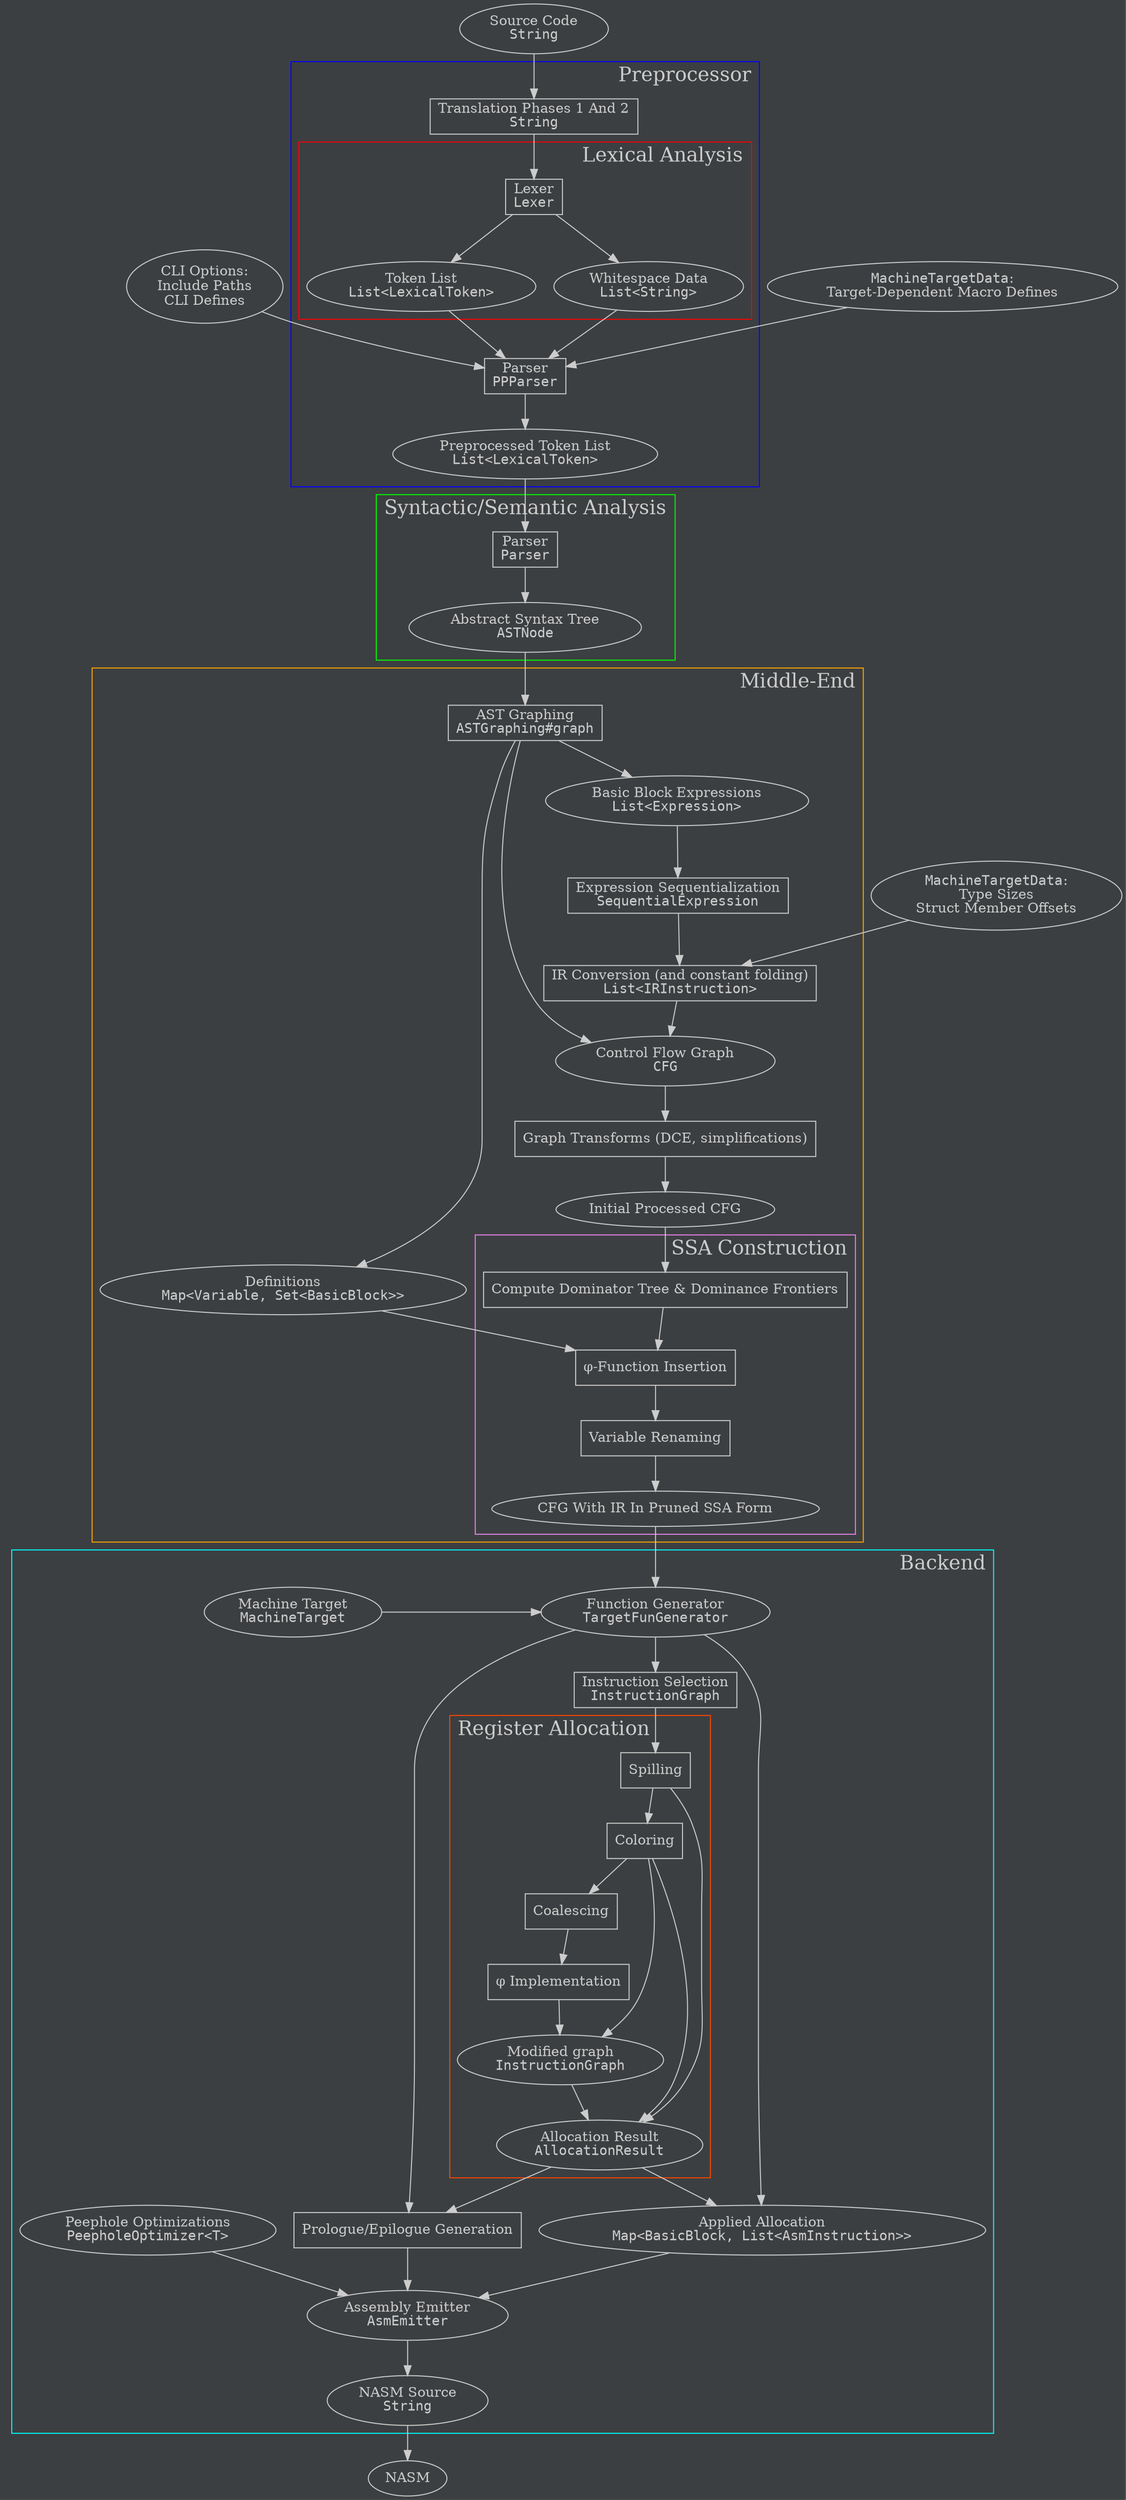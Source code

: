 digraph pipeline {
  graph[bgcolor="#3C3F41FF"];
  node[fontcolor="#CCCCCCFF",color="#CCCCCCFF"];
  edge[color="#CCCCCCFF",fontcolor="#CCCCCCFF"];

  cliOptions[label="CLI Options:\nInclude Paths\nCLI Defines"];
  source[label=<Source Code<br/><font point-size="14" face="monospace">String</font>>];
  targetData1[label=<<font point-size="14" face="monospace">MachineTargetData</font>:<br/>Target-Dependent Macro Defines>];
  targetData2[label=<<font point-size="14" face="monospace">MachineTargetData</font>:<br/>Type Sizes<br/>Struct Member Offsets>];
  lexer[label=<Lexer<br/><font point-size="14" face="monospace">Lexer</font>>,shape=box]
  tokenList[label=<Token List<br/><font point-size="14" face="monospace">List&lt;LexicalToken&gt;</font>>];
  whitespaceList[label=<Whitespace Data<br/><font point-size="14" face="monospace">List&lt;String&gt;</font>>];
  trPhase1And2[label=<Translation Phases 1 And 2<br/><font point-size="14" face="monospace">String</font>>,shape=box];
  ppParser[label=<Parser<br/><font point-size="14" face="monospace">PPParser</font>>,shape=box];
  ppTokens[label=<Preprocessed Token List<br/><font point-size="14" face="monospace">List&lt;LexicalToken&gt;</font>>];
  parser[label=<Parser<br/><font point-size="14" face="monospace">Parser</font>>,shape=box];
  ast[label=<Abstract Syntax Tree<br/><font point-size="14" face="monospace">ASTNode</font>>];
  graphing[label=<AST Graphing<br/><font point-size="14" face="monospace">ASTGraphing#graph</font>>,shape=box];
  definitions[label=<Definitions<br/><font point-size="14" face="monospace">Map&lt;Variable, Set&lt;BasicBlock&gt;&gt;</font>>];
  cfg[label=<Control Flow Graph<br/><font point-size="14" face="monospace">CFG</font>>];
  basicBlockContent[label=<Basic Block Expressions<br/><font point-size="14" face="monospace">List&lt;Expression&gt;</font>>];
  seqExprs[label=<Expression Sequentialization<br/><font point-size="14" face="monospace">SequentialExpression</font>>,shape=box];
  irBuilder[label=<IR Conversion (and constant folding)<br/><font point-size="14" face="monospace">List&lt;IRInstruction&gt;</font>>,shape=box];
  bbTransforms[label="Graph Transforms (DCE, simplifications)",shape=box];
  cfgNodes[label="Initial Processed CFG"];
  domFrontier[label="Compute Dominator Tree & Dominance Frontiers",shape=box];
  phiInsertion[label="φ-Function Insertion",shape=box];
  variableRename[label="Variable Renaming",shape=box];
  ssaFormCFG[label="CFG With IR In Pruned SSA Form"];
  codeGenerator[label=<Function Generator<br/><font point-size="14" face="monospace">TargetFunGenerator</font>>];
  machineTarget[label=<Machine Target<br/><font point-size="14" face="monospace">MachineTarget</font>>];
  isel[label=<Instruction Selection<br/><font point-size="14" face="monospace">InstructionGraph</font>>,shape=box];
  spilling[label="Spilling",shape=box];
  coloring[label="Coloring",shape=box];
  coalescing[label="Coalescing",shape=box];
  phiRemoval[label="φ Implementation",shape=box];
  finalGraph[label=<Modified graph<br/><font point-size="14" face="monospace">InstructionGraph</font>>];
  allocResult[label=<Allocation Result<br/><font point-size="14" face="monospace">AllocationResult</font>>];
  prologueEpilogue[label="Prologue/Epilogue Generation",shape=box];
  appliedAlloc[label=<Applied Allocation<br/><font point-size="14" face="monospace">Map&lt;BasicBlock, List&lt;AsmInstruction&gt;&gt;</font>>];
  peepholeOpt[label=<Peephole Optimizations<br/><font point-size="14" face="monospace">PeepholeOptimizer&lt;T&gt;</font>>];
  asmEmitter[label=<Assembly Emitter<br/><font point-size="14" face="monospace">AsmEmitter</font>>];
  nasmCode[label=<NASM Source<br/><font point-size="14" face="monospace">String</font>>];
  assembler[label="NASM"];

  source -> trPhase1And2 -> lexer;

  lexer -> tokenList -> ppParser;
  lexer -> whitespaceList -> ppParser;

  targetData1 -> ppParser;
  cliOptions -> ppParser;

  ppParser -> ppTokens -> parser -> ast -> graphing;

  graphing -> {cfg, definitions, basicBlockContent};

  basicBlockContent -> seqExprs -> irBuilder;

  targetData2 -> irBuilder;

  irBuilder -> cfg -> bbTransforms -> cfgNodes -> domFrontier;

  {definitions, domFrontier} -> phiInsertion;

  phiInsertion -> variableRename -> ssaFormCFG -> codeGenerator -> isel;

  machineTarget -> codeGenerator[constraint=false];

  isel -> spilling -> coloring -> coalescing -> phiRemoval;

  {coloring, phiRemoval} -> finalGraph -> allocResult;

  {spilling, coloring} -> allocResult;

  {codeGenerator, allocResult} -> {prologueEpilogue, appliedAlloc} -> asmEmitter;

  peepholeOpt -> asmEmitter;

  asmEmitter -> nasmCode -> assembler;

  subgraph cluster_preprocessor {
    trPhase1And2; ppParser; ppTokens;
    subgraph cluster_lex {
      tokenList; lexer; whitespaceList;
      label=<<font color="#CCCCCCFF" point-size="20">Lexical Analysis</font>>;
      labeljust="right";
      color="red";
    }
    label=<<font color="#CCCCCCFF" point-size="20">Preprocessor</font>>;
    labeljust="right";
    color="blue";
  }
  subgraph cluster_parser {
    parser; ast;
    label=<<font color="#CCCCCCFF" point-size="20">Syntactic/Semantic Analysis</font>>;
    labeljust="right";
    color="green";
  }
  subgraph cluster_analysis {
    graphing; cfg; bbTransforms; definitions; cfgNodes; basicBlockContent; seqExprs; irBuilder;
    subgraph cluster_ssa {
      domFrontier; phiInsertion; variableRename; ssaFormCFG;
      label=<<font color="#CCCCCCFF" point-size="20">SSA Construction</font>>;
      labeljust="right";
      color="violet";
    }
    label=<<font color="#CCCCCCFF" point-size="20">Middle-End</font>>;
    labeljust="right";
    color="orange";
  }
  subgraph cluster_backend {
    codeGenerator; machineTarget; isel; prologueEpilogue; appliedAlloc; peepholeOpt; asmEmitter; nasmCode;
    subgraph cluster_regalloc {
      spilling; coloring; coalescing; phiRemoval; finalGraph; allocResult;
      label=<<font color="#CCCCCCFF" point-size="20">Register Allocation</font>>;
      labeljust="left";
      color="orangered";
    }
    label=<<font color="#CCCCCCFF" point-size="20">Backend</font>>;
    labeljust="right";
    color="cyan";
  }
}
